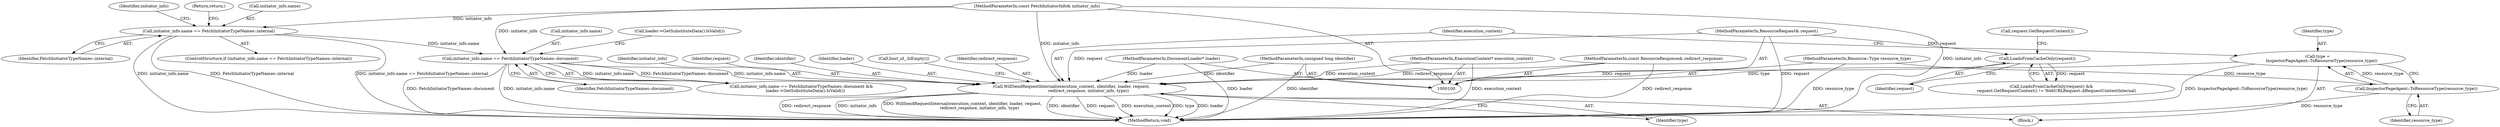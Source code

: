 digraph "0_Chrome_1c40f9042ae2d6ee7483d72998aabb5e73b2ff60_1@pointer" {
"1000195" [label="(Call,WillSendRequestInternal(execution_context, identifier, loader, request,\n                          redirect_response, initiator_info, type))"];
"1000101" [label="(MethodParameterIn,ExecutionContext* execution_context)"];
"1000102" [label="(MethodParameterIn,unsigned long identifier)"];
"1000103" [label="(MethodParameterIn,DocumentLoader* loader)"];
"1000170" [label="(Call,LoadsFromCacheOnly(request))"];
"1000104" [label="(MethodParameterIn,ResourceRequest& request)"];
"1000105" [label="(MethodParameterIn,const ResourceResponse& redirect_response)"];
"1000118" [label="(Call,initiator_info.name == FetchInitiatorTypeNames::document)"];
"1000110" [label="(Call,initiator_info.name == FetchInitiatorTypeNames::internal)"];
"1000106" [label="(MethodParameterIn,const FetchInitiatorInfo& initiator_info)"];
"1000191" [label="(Call,type =\n      InspectorPageAgent::ToResourceType(resource_type))"];
"1000193" [label="(Call,InspectorPageAgent::ToResourceType(resource_type))"];
"1000107" [label="(MethodParameterIn,Resource::Type resource_type)"];
"1000197" [label="(Identifier,identifier)"];
"1000198" [label="(Identifier,loader)"];
"1000196" [label="(Identifier,execution_context)"];
"1000122" [label="(Identifier,FetchInitiatorTypeNames::document)"];
"1000191" [label="(Call,type =\n      InspectorPageAgent::ToResourceType(resource_type))"];
"1000194" [label="(Identifier,resource_type)"];
"1000205" [label="(Call,host_id_.IsEmpty())"];
"1000104" [label="(MethodParameterIn,ResourceRequest& request)"];
"1000117" [label="(Call,initiator_info.name == FetchInitiatorTypeNames::document &&\n      loader->GetSubstituteData().IsValid())"];
"1000109" [label="(ControlStructure,if (initiator_info.name == FetchInitiatorTypeNames::internal))"];
"1000171" [label="(Identifier,request)"];
"1000111" [label="(Call,initiator_info.name)"];
"1000110" [label="(Call,initiator_info.name == FetchInitiatorTypeNames::internal)"];
"1000120" [label="(Identifier,initiator_info)"];
"1000101" [label="(MethodParameterIn,ExecutionContext* execution_context)"];
"1000118" [label="(Call,initiator_info.name == FetchInitiatorTypeNames::document)"];
"1000119" [label="(Call,initiator_info.name)"];
"1000108" [label="(Block,)"];
"1000169" [label="(Call,LoadsFromCacheOnly(request) &&\n        request.GetRequestContext() != WebURLRequest::kRequestContextInternal)"];
"1000200" [label="(Identifier,redirect_response)"];
"1000211" [label="(MethodReturn,void)"];
"1000107" [label="(MethodParameterIn,Resource::Type resource_type)"];
"1000103" [label="(MethodParameterIn,DocumentLoader* loader)"];
"1000106" [label="(MethodParameterIn,const FetchInitiatorInfo& initiator_info)"];
"1000102" [label="(MethodParameterIn,unsigned long identifier)"];
"1000202" [label="(Identifier,type)"];
"1000195" [label="(Call,WillSendRequestInternal(execution_context, identifier, loader, request,\n                          redirect_response, initiator_info, type))"];
"1000201" [label="(Identifier,initiator_info)"];
"1000115" [label="(Return,return;)"];
"1000192" [label="(Identifier,type)"];
"1000170" [label="(Call,LoadsFromCacheOnly(request))"];
"1000114" [label="(Identifier,FetchInitiatorTypeNames::internal)"];
"1000173" [label="(Call,request.GetRequestContext())"];
"1000105" [label="(MethodParameterIn,const ResourceResponse& redirect_response)"];
"1000199" [label="(Identifier,request)"];
"1000193" [label="(Call,InspectorPageAgent::ToResourceType(resource_type))"];
"1000123" [label="(Call,loader->GetSubstituteData().IsValid())"];
"1000195" -> "1000108"  [label="AST: "];
"1000195" -> "1000202"  [label="CFG: "];
"1000196" -> "1000195"  [label="AST: "];
"1000197" -> "1000195"  [label="AST: "];
"1000198" -> "1000195"  [label="AST: "];
"1000199" -> "1000195"  [label="AST: "];
"1000200" -> "1000195"  [label="AST: "];
"1000201" -> "1000195"  [label="AST: "];
"1000202" -> "1000195"  [label="AST: "];
"1000205" -> "1000195"  [label="CFG: "];
"1000195" -> "1000211"  [label="DDG: redirect_response"];
"1000195" -> "1000211"  [label="DDG: initiator_info"];
"1000195" -> "1000211"  [label="DDG: WillSendRequestInternal(execution_context, identifier, loader, request,\n                          redirect_response, initiator_info, type)"];
"1000195" -> "1000211"  [label="DDG: identifier"];
"1000195" -> "1000211"  [label="DDG: request"];
"1000195" -> "1000211"  [label="DDG: execution_context"];
"1000195" -> "1000211"  [label="DDG: type"];
"1000195" -> "1000211"  [label="DDG: loader"];
"1000101" -> "1000195"  [label="DDG: execution_context"];
"1000102" -> "1000195"  [label="DDG: identifier"];
"1000103" -> "1000195"  [label="DDG: loader"];
"1000170" -> "1000195"  [label="DDG: request"];
"1000104" -> "1000195"  [label="DDG: request"];
"1000105" -> "1000195"  [label="DDG: redirect_response"];
"1000118" -> "1000195"  [label="DDG: initiator_info.name"];
"1000106" -> "1000195"  [label="DDG: initiator_info"];
"1000191" -> "1000195"  [label="DDG: type"];
"1000101" -> "1000100"  [label="AST: "];
"1000101" -> "1000211"  [label="DDG: execution_context"];
"1000102" -> "1000100"  [label="AST: "];
"1000102" -> "1000211"  [label="DDG: identifier"];
"1000103" -> "1000100"  [label="AST: "];
"1000103" -> "1000211"  [label="DDG: loader"];
"1000170" -> "1000169"  [label="AST: "];
"1000170" -> "1000171"  [label="CFG: "];
"1000171" -> "1000170"  [label="AST: "];
"1000173" -> "1000170"  [label="CFG: "];
"1000169" -> "1000170"  [label="CFG: "];
"1000170" -> "1000169"  [label="DDG: request"];
"1000104" -> "1000170"  [label="DDG: request"];
"1000104" -> "1000100"  [label="AST: "];
"1000104" -> "1000211"  [label="DDG: request"];
"1000105" -> "1000100"  [label="AST: "];
"1000105" -> "1000211"  [label="DDG: redirect_response"];
"1000118" -> "1000117"  [label="AST: "];
"1000118" -> "1000122"  [label="CFG: "];
"1000119" -> "1000118"  [label="AST: "];
"1000122" -> "1000118"  [label="AST: "];
"1000123" -> "1000118"  [label="CFG: "];
"1000117" -> "1000118"  [label="CFG: "];
"1000118" -> "1000211"  [label="DDG: FetchInitiatorTypeNames::document"];
"1000118" -> "1000211"  [label="DDG: initiator_info.name"];
"1000118" -> "1000117"  [label="DDG: initiator_info.name"];
"1000118" -> "1000117"  [label="DDG: FetchInitiatorTypeNames::document"];
"1000110" -> "1000118"  [label="DDG: initiator_info.name"];
"1000106" -> "1000118"  [label="DDG: initiator_info"];
"1000110" -> "1000109"  [label="AST: "];
"1000110" -> "1000114"  [label="CFG: "];
"1000111" -> "1000110"  [label="AST: "];
"1000114" -> "1000110"  [label="AST: "];
"1000115" -> "1000110"  [label="CFG: "];
"1000120" -> "1000110"  [label="CFG: "];
"1000110" -> "1000211"  [label="DDG: FetchInitiatorTypeNames::internal"];
"1000110" -> "1000211"  [label="DDG: initiator_info.name == FetchInitiatorTypeNames::internal"];
"1000110" -> "1000211"  [label="DDG: initiator_info.name"];
"1000106" -> "1000110"  [label="DDG: initiator_info"];
"1000106" -> "1000100"  [label="AST: "];
"1000106" -> "1000211"  [label="DDG: initiator_info"];
"1000191" -> "1000108"  [label="AST: "];
"1000191" -> "1000193"  [label="CFG: "];
"1000192" -> "1000191"  [label="AST: "];
"1000193" -> "1000191"  [label="AST: "];
"1000196" -> "1000191"  [label="CFG: "];
"1000191" -> "1000211"  [label="DDG: InspectorPageAgent::ToResourceType(resource_type)"];
"1000193" -> "1000191"  [label="DDG: resource_type"];
"1000193" -> "1000194"  [label="CFG: "];
"1000194" -> "1000193"  [label="AST: "];
"1000193" -> "1000211"  [label="DDG: resource_type"];
"1000107" -> "1000193"  [label="DDG: resource_type"];
"1000107" -> "1000100"  [label="AST: "];
"1000107" -> "1000211"  [label="DDG: resource_type"];
}
